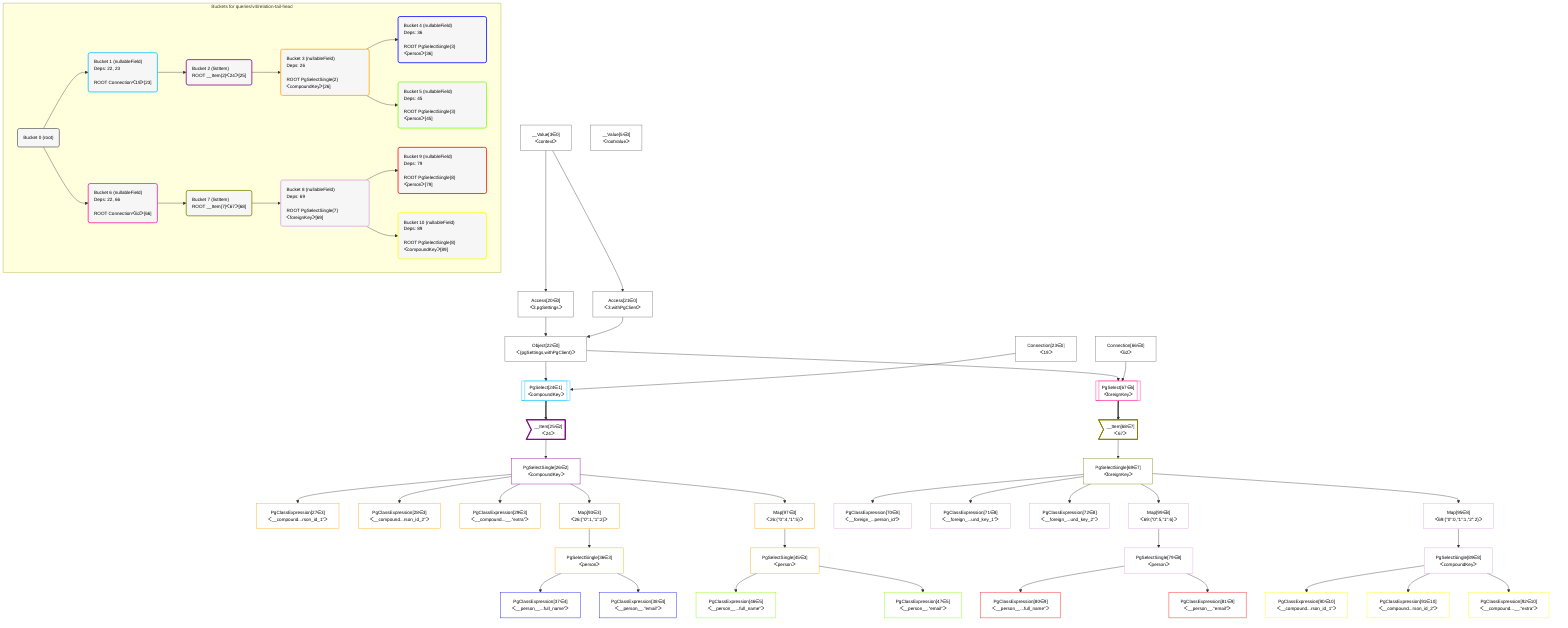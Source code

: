%%{init: {'themeVariables': { 'fontSize': '12px'}}}%%
graph TD
    classDef path fill:#eee,stroke:#000,color:#000
    classDef plan fill:#fff,stroke-width:1px,color:#000
    classDef itemplan fill:#fff,stroke-width:2px,color:#000
    classDef sideeffectplan fill:#f00,stroke-width:2px,color:#000
    classDef bucket fill:#f6f6f6,color:#000,stroke-width:2px,text-align:left


    %% define steps
    __Value3["__Value[3∈0]<br />ᐸcontextᐳ"]:::plan
    __Value5["__Value[5∈0]<br />ᐸrootValueᐳ"]:::plan
    Access20["Access[20∈0]<br />ᐸ3.pgSettingsᐳ"]:::plan
    Access21["Access[21∈0]<br />ᐸ3.withPgClientᐳ"]:::plan
    Object22["Object[22∈0]<br />ᐸ{pgSettings,withPgClient}ᐳ"]:::plan
    Connection23["Connection[23∈0]<br />ᐸ19ᐳ"]:::plan
    PgSelect24[["PgSelect[24∈1]<br />ᐸcompoundKeyᐳ"]]:::plan
    __Item25>"__Item[25∈2]<br />ᐸ24ᐳ"]:::itemplan
    PgSelectSingle26["PgSelectSingle[26∈2]<br />ᐸcompoundKeyᐳ"]:::plan
    PgClassExpression27["PgClassExpression[27∈3]<br />ᐸ__compound...rson_id_1”ᐳ"]:::plan
    PgClassExpression28["PgClassExpression[28∈3]<br />ᐸ__compound...rson_id_2”ᐳ"]:::plan
    PgClassExpression29["PgClassExpression[29∈3]<br />ᐸ__compound...__.”extra”ᐳ"]:::plan
    Map93["Map[93∈3]<br />ᐸ26:{”0”:1,”1”:2}ᐳ"]:::plan
    PgSelectSingle36["PgSelectSingle[36∈3]<br />ᐸpersonᐳ"]:::plan
    PgClassExpression37["PgClassExpression[37∈4]<br />ᐸ__person__...full_name”ᐳ"]:::plan
    PgClassExpression38["PgClassExpression[38∈4]<br />ᐸ__person__.”email”ᐳ"]:::plan
    Map97["Map[97∈3]<br />ᐸ26:{”0”:4,”1”:5}ᐳ"]:::plan
    PgSelectSingle45["PgSelectSingle[45∈3]<br />ᐸpersonᐳ"]:::plan
    PgClassExpression46["PgClassExpression[46∈5]<br />ᐸ__person__...full_name”ᐳ"]:::plan
    PgClassExpression47["PgClassExpression[47∈5]<br />ᐸ__person__.”email”ᐳ"]:::plan
    Connection66["Connection[66∈0]<br />ᐸ62ᐳ"]:::plan
    PgSelect67[["PgSelect[67∈6]<br />ᐸforeignKeyᐳ"]]:::plan
    __Item68>"__Item[68∈7]<br />ᐸ67ᐳ"]:::itemplan
    PgSelectSingle69["PgSelectSingle[69∈7]<br />ᐸforeignKeyᐳ"]:::plan
    PgClassExpression70["PgClassExpression[70∈8]<br />ᐸ__foreign_...person_id”ᐳ"]:::plan
    PgClassExpression71["PgClassExpression[71∈8]<br />ᐸ__foreign_...und_key_1”ᐳ"]:::plan
    PgClassExpression72["PgClassExpression[72∈8]<br />ᐸ__foreign_...und_key_2”ᐳ"]:::plan
    Map99["Map[99∈8]<br />ᐸ69:{”0”:5,”1”:6}ᐳ"]:::plan
    PgSelectSingle79["PgSelectSingle[79∈8]<br />ᐸpersonᐳ"]:::plan
    PgClassExpression80["PgClassExpression[80∈9]<br />ᐸ__person__...full_name”ᐳ"]:::plan
    PgClassExpression81["PgClassExpression[81∈9]<br />ᐸ__person__.”email”ᐳ"]:::plan
    Map95["Map[95∈8]<br />ᐸ69:{”0”:0,”1”:1,”2”:2}ᐳ"]:::plan
    PgSelectSingle89["PgSelectSingle[89∈8]<br />ᐸcompoundKeyᐳ"]:::plan
    PgClassExpression90["PgClassExpression[90∈10]<br />ᐸ__compound...rson_id_1”ᐳ"]:::plan
    PgClassExpression91["PgClassExpression[91∈10]<br />ᐸ__compound...rson_id_2”ᐳ"]:::plan
    PgClassExpression92["PgClassExpression[92∈10]<br />ᐸ__compound...__.”extra”ᐳ"]:::plan

    %% plan dependencies
    __Value3 --> Access20
    __Value3 --> Access21
    Access20 & Access21 --> Object22
    Object22 & Connection23 --> PgSelect24
    PgSelect24 ==> __Item25
    __Item25 --> PgSelectSingle26
    PgSelectSingle26 --> PgClassExpression27
    PgSelectSingle26 --> PgClassExpression28
    PgSelectSingle26 --> PgClassExpression29
    PgSelectSingle26 --> Map93
    Map93 --> PgSelectSingle36
    PgSelectSingle36 --> PgClassExpression37
    PgSelectSingle36 --> PgClassExpression38
    PgSelectSingle26 --> Map97
    Map97 --> PgSelectSingle45
    PgSelectSingle45 --> PgClassExpression46
    PgSelectSingle45 --> PgClassExpression47
    Object22 & Connection66 --> PgSelect67
    PgSelect67 ==> __Item68
    __Item68 --> PgSelectSingle69
    PgSelectSingle69 --> PgClassExpression70
    PgSelectSingle69 --> PgClassExpression71
    PgSelectSingle69 --> PgClassExpression72
    PgSelectSingle69 --> Map99
    Map99 --> PgSelectSingle79
    PgSelectSingle79 --> PgClassExpression80
    PgSelectSingle79 --> PgClassExpression81
    PgSelectSingle69 --> Map95
    Map95 --> PgSelectSingle89
    PgSelectSingle89 --> PgClassExpression90
    PgSelectSingle89 --> PgClassExpression91
    PgSelectSingle89 --> PgClassExpression92

    subgraph "Buckets for queries/v4/relation-tail-head"
    Bucket0("Bucket 0 (root)"):::bucket
    classDef bucket0 stroke:#696969
    class Bucket0,__Value3,__Value5,Access20,Access21,Object22,Connection23,Connection66 bucket0
    Bucket1("Bucket 1 (nullableField)<br />Deps: 22, 23<br /><br />ROOT Connectionᐸ19ᐳ[23]"):::bucket
    classDef bucket1 stroke:#00bfff
    class Bucket1,PgSelect24 bucket1
    Bucket2("Bucket 2 (listItem)<br />ROOT __Item{2}ᐸ24ᐳ[25]"):::bucket
    classDef bucket2 stroke:#7f007f
    class Bucket2,__Item25,PgSelectSingle26 bucket2
    Bucket3("Bucket 3 (nullableField)<br />Deps: 26<br /><br />ROOT PgSelectSingle{2}ᐸcompoundKeyᐳ[26]"):::bucket
    classDef bucket3 stroke:#ffa500
    class Bucket3,PgClassExpression27,PgClassExpression28,PgClassExpression29,PgSelectSingle36,PgSelectSingle45,Map93,Map97 bucket3
    Bucket4("Bucket 4 (nullableField)<br />Deps: 36<br /><br />ROOT PgSelectSingle{3}ᐸpersonᐳ[36]"):::bucket
    classDef bucket4 stroke:#0000ff
    class Bucket4,PgClassExpression37,PgClassExpression38 bucket4
    Bucket5("Bucket 5 (nullableField)<br />Deps: 45<br /><br />ROOT PgSelectSingle{3}ᐸpersonᐳ[45]"):::bucket
    classDef bucket5 stroke:#7fff00
    class Bucket5,PgClassExpression46,PgClassExpression47 bucket5
    Bucket6("Bucket 6 (nullableField)<br />Deps: 22, 66<br /><br />ROOT Connectionᐸ62ᐳ[66]"):::bucket
    classDef bucket6 stroke:#ff1493
    class Bucket6,PgSelect67 bucket6
    Bucket7("Bucket 7 (listItem)<br />ROOT __Item{7}ᐸ67ᐳ[68]"):::bucket
    classDef bucket7 stroke:#808000
    class Bucket7,__Item68,PgSelectSingle69 bucket7
    Bucket8("Bucket 8 (nullableField)<br />Deps: 69<br /><br />ROOT PgSelectSingle{7}ᐸforeignKeyᐳ[69]"):::bucket
    classDef bucket8 stroke:#dda0dd
    class Bucket8,PgClassExpression70,PgClassExpression71,PgClassExpression72,PgSelectSingle79,PgSelectSingle89,Map95,Map99 bucket8
    Bucket9("Bucket 9 (nullableField)<br />Deps: 79<br /><br />ROOT PgSelectSingle{8}ᐸpersonᐳ[79]"):::bucket
    classDef bucket9 stroke:#ff0000
    class Bucket9,PgClassExpression80,PgClassExpression81 bucket9
    Bucket10("Bucket 10 (nullableField)<br />Deps: 89<br /><br />ROOT PgSelectSingle{8}ᐸcompoundKeyᐳ[89]"):::bucket
    classDef bucket10 stroke:#ffff00
    class Bucket10,PgClassExpression90,PgClassExpression91,PgClassExpression92 bucket10
    Bucket0 --> Bucket1 & Bucket6
    Bucket1 --> Bucket2
    Bucket2 --> Bucket3
    Bucket3 --> Bucket4 & Bucket5
    Bucket6 --> Bucket7
    Bucket7 --> Bucket8
    Bucket8 --> Bucket9 & Bucket10
    end